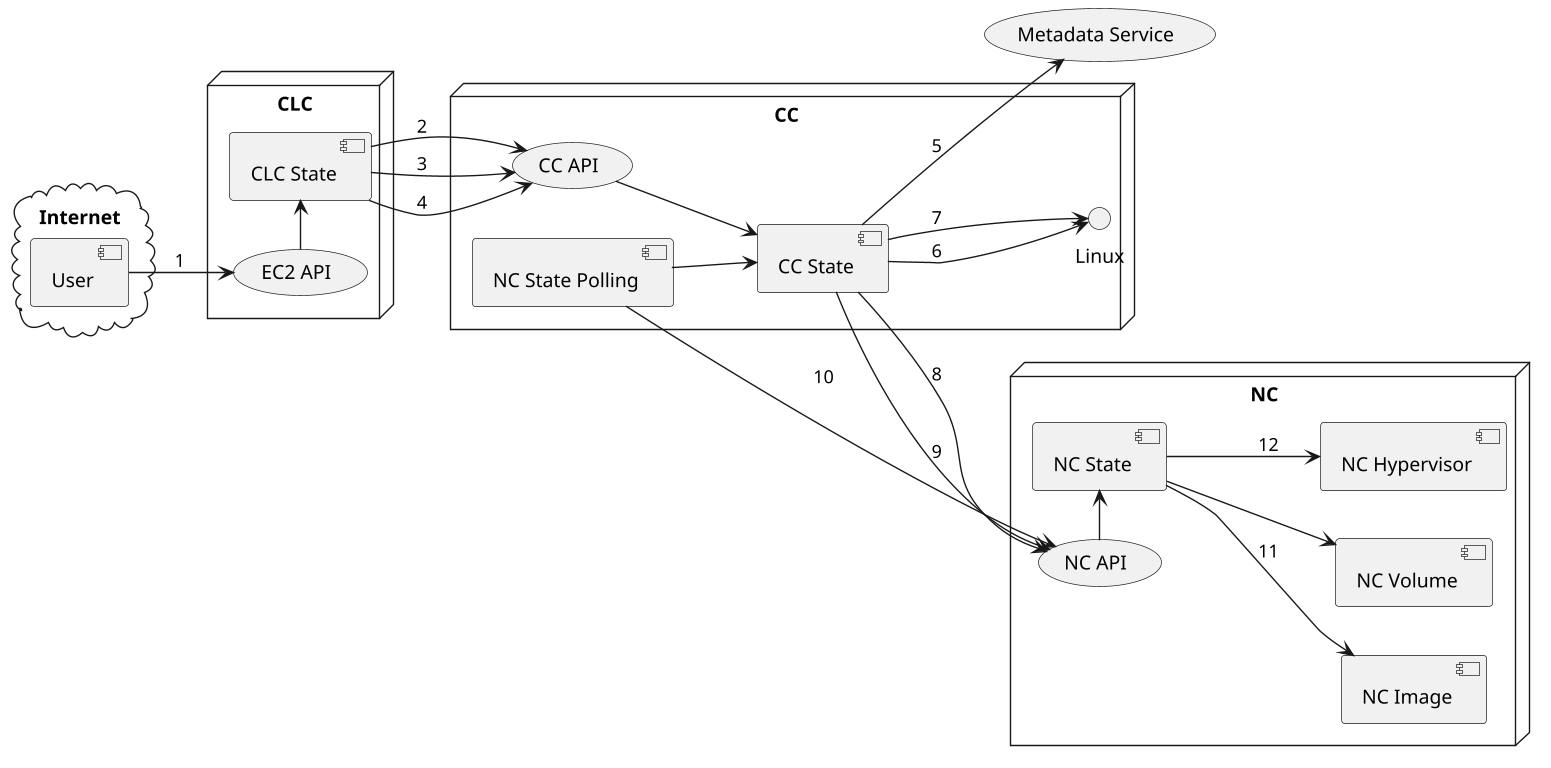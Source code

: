 @startuml
left to right direction
scale 1024 width
scale 768 height
node CLC {
  (EC2 API) -right-> [CLC State]
}
node CC {
  interface Linux as cclinux
  (CC API) -down-> [CC State]
  [NC State Polling] --> [CC State]
  [CC State] --> cclinux : 6
  [CC State] --> cclinux : 7
}
node NC {
  (NC API) -right-> [NC State]
  [NC State] --> [NC Image] : 11
  [NC State] --> [NC Volume]
  [NC State] --> [NC Hypervisor] : 12
}
cloud Internet {
  [User] -down-> (EC2 API) : 1
}
[CC State] -down-> (NC API) : 8
[CC State] -down-> (NC API) : 9
[NC State Polling] -down-> (NC API) : 10
[CLC State] --> [CC API] : 2
[CLC State] --> [CC API] : 3
[CLC State] --> [CC API] : 4
[CC State] --> (Metadata Service) : 5
@enduml